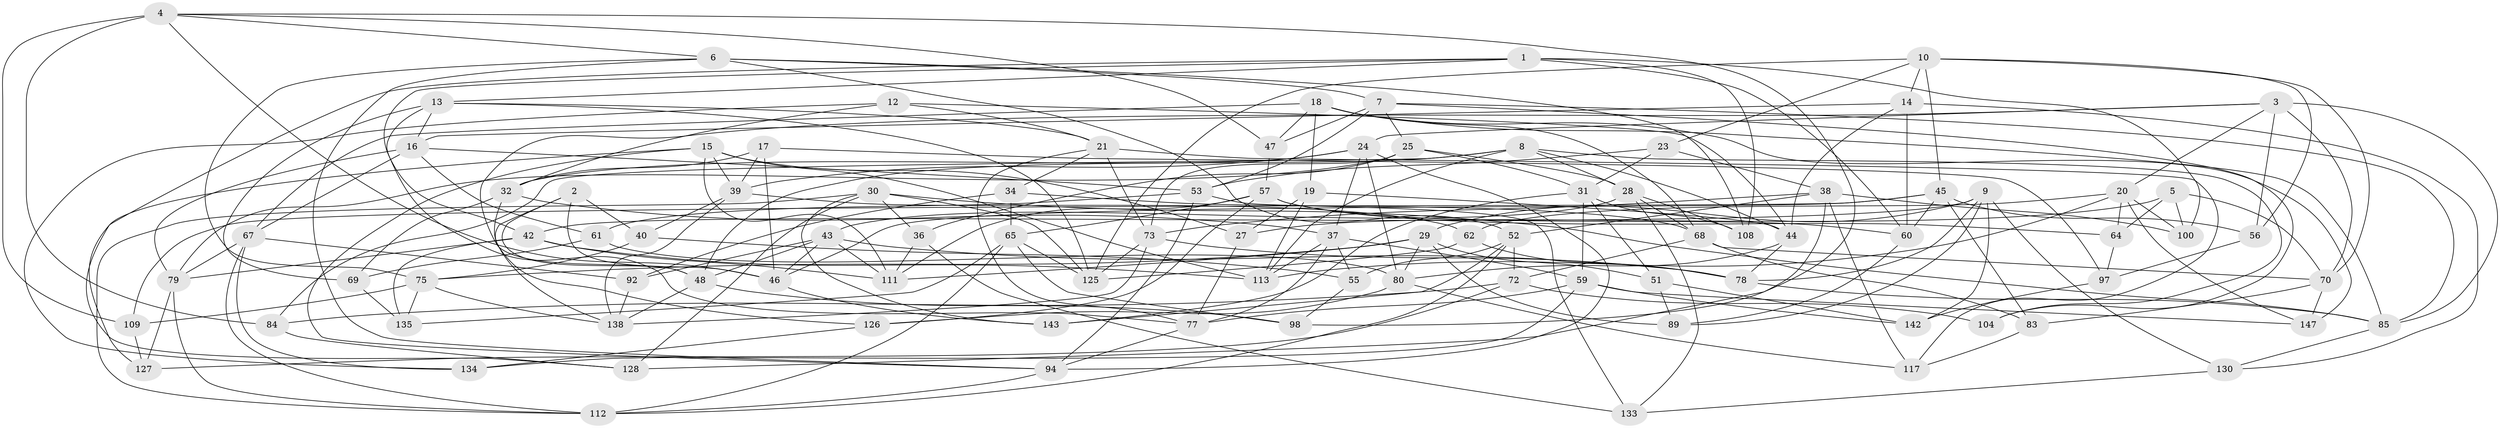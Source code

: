 // original degree distribution, {4: 1.0}
// Generated by graph-tools (version 1.1) at 2025/42/03/06/25 10:42:22]
// undirected, 93 vertices, 238 edges
graph export_dot {
graph [start="1"]
  node [color=gray90,style=filled];
  1 [super="+49"];
  2;
  3 [super="+26"];
  4 [super="+11"];
  5;
  6 [super="+71"];
  7 [super="+131"];
  8 [super="+35"];
  9 [super="+66"];
  10 [super="+116"];
  12;
  13 [super="+141"];
  14 [super="+22"];
  15 [super="+118"];
  16 [super="+90"];
  17;
  18 [super="+137"];
  19;
  20 [super="+54"];
  21 [super="+95"];
  23;
  24 [super="+82"];
  25 [super="+33"];
  27;
  28 [super="+103"];
  29 [super="+106"];
  30 [super="+58"];
  31 [super="+41"];
  32 [super="+91"];
  34;
  36;
  37 [super="+76"];
  38 [super="+105"];
  39 [super="+115"];
  40;
  42 [super="+99"];
  43 [super="+74"];
  44 [super="+87"];
  45 [super="+63"];
  46 [super="+93"];
  47;
  48 [super="+50"];
  51;
  52 [super="+132"];
  53 [super="+144"];
  55;
  56;
  57 [super="+102"];
  59 [super="+88"];
  60 [super="+114"];
  61;
  62;
  64;
  65 [super="+146"];
  67 [super="+145"];
  68 [super="+120"];
  69;
  70 [super="+81"];
  72 [super="+107"];
  73 [super="+110"];
  75 [super="+101"];
  77 [super="+139"];
  78 [super="+86"];
  79 [super="+136"];
  80 [super="+123"];
  83;
  84;
  85 [super="+124"];
  89;
  92;
  94 [super="+96"];
  97;
  98;
  100;
  104;
  108;
  109;
  111 [super="+122"];
  112 [super="+121"];
  113 [super="+119"];
  117;
  125 [super="+129"];
  126;
  127;
  128;
  130;
  133;
  134;
  135;
  138 [super="+140"];
  142;
  143;
  147;
  1 -- 100;
  1 -- 13;
  1 -- 128;
  1 -- 108;
  1 -- 42;
  1 -- 60;
  2 -- 46;
  2 -- 138;
  2 -- 40;
  2 -- 48;
  3 -- 56;
  3 -- 85;
  3 -- 24;
  3 -- 48;
  3 -- 20;
  3 -- 70;
  4 -- 46;
  4 -- 98;
  4 -- 84;
  4 -- 109;
  4 -- 6;
  4 -- 47;
  5 -- 27;
  5 -- 70;
  5 -- 64;
  5 -- 100;
  6 -- 7;
  6 -- 108;
  6 -- 75;
  6 -- 52;
  6 -- 94;
  7 -- 53;
  7 -- 104;
  7 -- 25;
  7 -- 85;
  7 -- 47;
  8 -- 84;
  8 -- 113;
  8 -- 28;
  8 -- 104;
  8 -- 44;
  8 -- 48;
  9 -- 130;
  9 -- 89;
  9 -- 42;
  9 -- 29;
  9 -- 142;
  9 -- 78;
  10 -- 23;
  10 -- 14;
  10 -- 45;
  10 -- 56;
  10 -- 125;
  10 -- 70;
  12 -- 32;
  12 -- 134;
  12 -- 44;
  12 -- 21;
  13 -- 77;
  13 -- 69;
  13 -- 16;
  13 -- 125;
  13 -- 21;
  14 -- 130;
  14 -- 60 [weight=2];
  14 -- 16;
  14 -- 44;
  15 -- 39;
  15 -- 127;
  15 -- 111;
  15 -- 113;
  15 -- 27;
  15 -- 94;
  16 -- 53;
  16 -- 67;
  16 -- 61;
  16 -- 79;
  17 -- 97;
  17 -- 39;
  17 -- 32;
  17 -- 46;
  18 -- 67;
  18 -- 19;
  18 -- 147;
  18 -- 85;
  18 -- 47;
  18 -- 68;
  19 -- 27;
  19 -- 113;
  19 -- 44;
  20 -- 100;
  20 -- 113;
  20 -- 64;
  20 -- 147;
  20 -- 62;
  21 -- 34;
  21 -- 117;
  21 -- 77;
  21 -- 73;
  23 -- 53;
  23 -- 31;
  23 -- 38;
  24 -- 32;
  24 -- 37;
  24 -- 80;
  24 -- 94;
  24 -- 39;
  25 -- 79;
  25 -- 28;
  25 -- 36;
  25 -- 31;
  25 -- 73;
  27 -- 77;
  28 -- 68;
  28 -- 108;
  28 -- 133;
  28 -- 43;
  29 -- 89;
  29 -- 51;
  29 -- 80;
  29 -- 75;
  29 -- 111;
  30 -- 36;
  30 -- 128;
  30 -- 85;
  30 -- 125;
  30 -- 143;
  30 -- 112;
  31 -- 108;
  31 -- 51;
  31 -- 143;
  31 -- 59;
  32 -- 69;
  32 -- 37;
  32 -- 126;
  34 -- 92;
  34 -- 65;
  34 -- 68;
  36 -- 133;
  36 -- 111;
  37 -- 113;
  37 -- 59;
  37 -- 77;
  37 -- 55;
  38 -- 73;
  38 -- 100;
  38 -- 128;
  38 -- 117;
  38 -- 52;
  39 -- 138;
  39 -- 40;
  39 -- 62;
  40 -- 55;
  40 -- 75;
  42 -- 79;
  42 -- 111;
  42 -- 113;
  42 -- 135;
  43 -- 46;
  43 -- 111;
  43 -- 48;
  43 -- 78;
  43 -- 92;
  44 -- 80;
  44 -- 78;
  45 -- 83;
  45 -- 60;
  45 -- 56;
  45 -- 109;
  45 -- 46;
  46 -- 143;
  47 -- 57;
  48 -- 138;
  48 -- 98;
  51 -- 142;
  51 -- 89;
  52 -- 112;
  52 -- 143;
  52 -- 72;
  52 -- 55;
  53 -- 94;
  53 -- 61;
  53 -- 133;
  55 -- 98;
  56 -- 97;
  57 -- 60;
  57 -- 65;
  57 -- 64;
  57 -- 126;
  57 -- 111;
  59 -- 134;
  59 -- 147;
  59 -- 77;
  59 -- 142;
  60 -- 89;
  61 -- 80;
  61 -- 69;
  62 -- 125;
  62 -- 78;
  64 -- 97;
  65 -- 135;
  65 -- 125;
  65 -- 112;
  65 -- 98;
  67 -- 134;
  67 -- 92;
  67 -- 112;
  67 -- 79;
  68 -- 70;
  68 -- 72;
  68 -- 83;
  69 -- 135;
  70 -- 83;
  70 -- 147;
  72 -- 104 [weight=2];
  72 -- 127;
  72 -- 84;
  73 -- 78;
  73 -- 125;
  73 -- 138;
  75 -- 109;
  75 -- 135;
  75 -- 138;
  77 -- 94;
  78 -- 85;
  79 -- 112;
  79 -- 127;
  80 -- 117;
  80 -- 126;
  83 -- 117;
  84 -- 128;
  85 -- 130;
  92 -- 138;
  94 -- 112;
  97 -- 142;
  109 -- 127;
  126 -- 134;
  130 -- 133;
}
